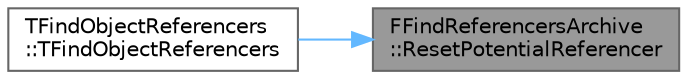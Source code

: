 digraph "FFindReferencersArchive::ResetPotentialReferencer"
{
 // INTERACTIVE_SVG=YES
 // LATEX_PDF_SIZE
  bgcolor="transparent";
  edge [fontname=Helvetica,fontsize=10,labelfontname=Helvetica,labelfontsize=10];
  node [fontname=Helvetica,fontsize=10,shape=box,height=0.2,width=0.4];
  rankdir="RL";
  Node1 [id="Node000001",label="FFindReferencersArchive\l::ResetPotentialReferencer",height=0.2,width=0.4,color="gray40", fillcolor="grey60", style="filled", fontcolor="black",tooltip="Resets the reference counts."];
  Node1 -> Node2 [id="edge1_Node000001_Node000002",dir="back",color="steelblue1",style="solid",tooltip=" "];
  Node2 [id="Node000002",label="TFindObjectReferencers\l::TFindObjectReferencers",height=0.2,width=0.4,color="grey40", fillcolor="white", style="filled",URL="$d1/d9e/classTFindObjectReferencers.html#ad975031807ee2ec999a9b1233313a730",tooltip="Default constructor."];
}
